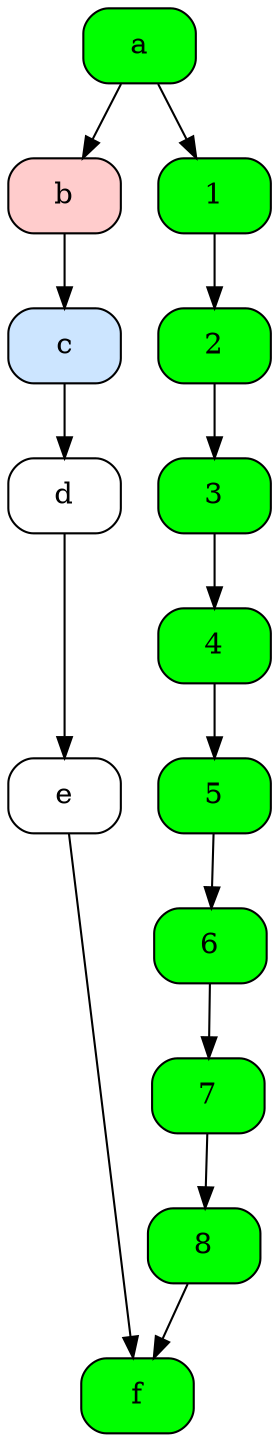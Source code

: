 // Dot Graph
digraph {
	node [shape=rounded]
	a [fillcolor=green shape=rounded style="filled,rounded"]
	b [fillcolor="#FFCCCC" shape=rounded style="filled,rounded"]
	c [fillcolor="#CCE5FF" shape=rounded style="filled,rounded"]
	d [fillcolor=white shape=rounded style="filled,rounded"]
	e [fillcolor=white shape=rounded style="filled,rounded"]
	f [fillcolor=green shape=rounded style="filled,rounded"]
	1 [fillcolor=green shape=rounded style="filled,rounded"]
	2 [fillcolor=green shape=rounded style="filled,rounded"]
	3 [fillcolor=green shape=rounded style="filled,rounded"]
	4 [fillcolor=green shape=rounded style="filled,rounded"]
	5 [fillcolor=green shape=rounded style="filled,rounded"]
	6 [fillcolor=green shape=rounded style="filled,rounded"]
	7 [fillcolor=green shape=rounded style="filled,rounded"]
	8 [fillcolor=green shape=rounded style="filled,rounded"]
	a -> b
	c -> d
	d -> e
	e -> f
	a -> 1
	1 -> 2
	2 -> 3
	3 -> 4
	4 -> 5
	5 -> 6
	6 -> 7
	7 -> 8
	8 -> f
	b -> c
}
